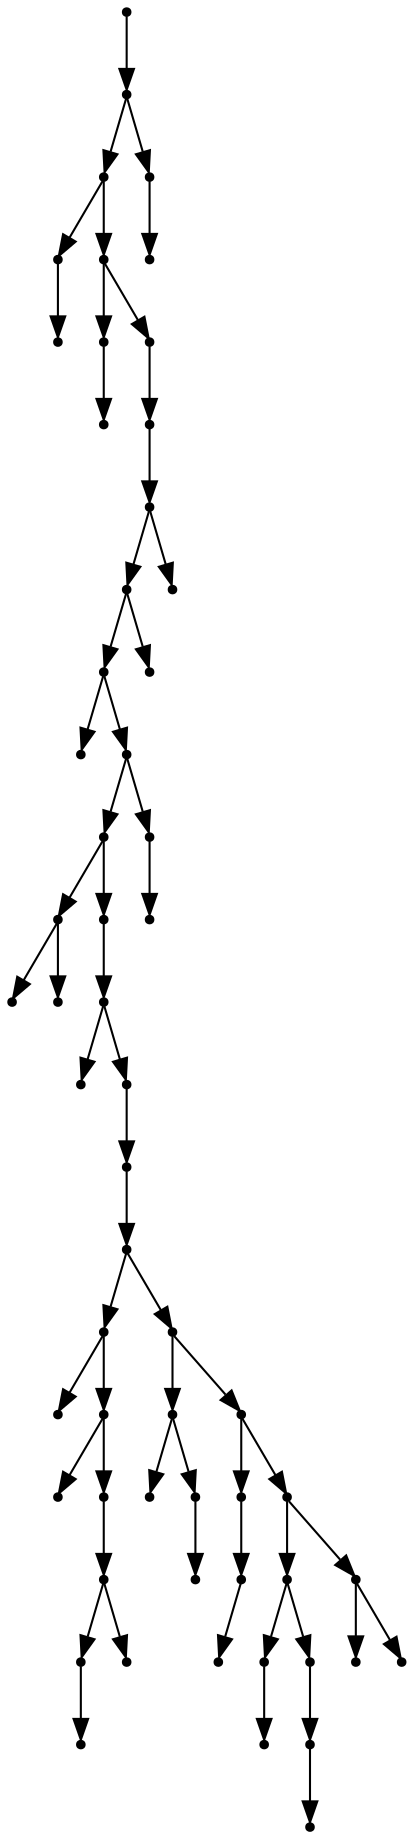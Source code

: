 digraph {
  58 [shape=point];
  57 [shape=point];
  54 [shape=point];
  1 [shape=point];
  0 [shape=point];
  53 [shape=point];
  3 [shape=point];
  2 [shape=point];
  52 [shape=point];
  51 [shape=point];
  50 [shape=point];
  48 [shape=point];
  46 [shape=point];
  4 [shape=point];
  45 [shape=point];
  42 [shape=point];
  7 [shape=point];
  5 [shape=point];
  6 [shape=point];
  41 [shape=point];
  40 [shape=point];
  8 [shape=point];
  39 [shape=point];
  38 [shape=point];
  37 [shape=point];
  17 [shape=point];
  9 [shape=point];
  16 [shape=point];
  10 [shape=point];
  15 [shape=point];
  14 [shape=point];
  12 [shape=point];
  11 [shape=point];
  13 [shape=point];
  36 [shape=point];
  21 [shape=point];
  18 [shape=point];
  20 [shape=point];
  19 [shape=point];
  35 [shape=point];
  24 [shape=point];
  23 [shape=point];
  22 [shape=point];
  34 [shape=point];
  30 [shape=point];
  26 [shape=point];
  25 [shape=point];
  29 [shape=point];
  28 [shape=point];
  27 [shape=point];
  33 [shape=point];
  31 [shape=point];
  32 [shape=point];
  44 [shape=point];
  43 [shape=point];
  47 [shape=point];
  49 [shape=point];
  56 [shape=point];
  55 [shape=point];
58 -> 57;
57 -> 54;
54 -> 1;
1 -> 0;
54 -> 53;
53 -> 3;
3 -> 2;
53 -> 52;
52 -> 51;
51 -> 50;
50 -> 48;
48 -> 46;
46 -> 4;
46 -> 45;
45 -> 42;
42 -> 7;
7 -> 5;
7 -> 6;
42 -> 41;
41 -> 40;
40 -> 8;
40 -> 39;
39 -> 38;
38 -> 37;
37 -> 17;
17 -> 9;
17 -> 16;
16 -> 10;
16 -> 15;
15 -> 14;
14 -> 12;
12 -> 11;
14 -> 13;
37 -> 36;
36 -> 21;
21 -> 18;
21 -> 20;
20 -> 19;
36 -> 35;
35 -> 24;
24 -> 23;
23 -> 22;
35 -> 34;
34 -> 30;
30 -> 26;
26 -> 25;
30 -> 29;
29 -> 28;
28 -> 27;
34 -> 33;
33 -> 31;
33 -> 32;
45 -> 44;
44 -> 43;
48 -> 47;
50 -> 49;
57 -> 56;
56 -> 55;
}
